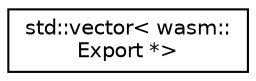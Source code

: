 digraph "Graphical Class Hierarchy"
{
  edge [fontname="Helvetica",fontsize="10",labelfontname="Helvetica",labelfontsize="10"];
  node [fontname="Helvetica",fontsize="10",shape=record];
  rankdir="LR";
  Node0 [label="std::vector\< wasm::\lExport *\>",height=0.2,width=0.4,color="black", fillcolor="white", style="filled",URL="$classstd_1_1vector.html"];
}
